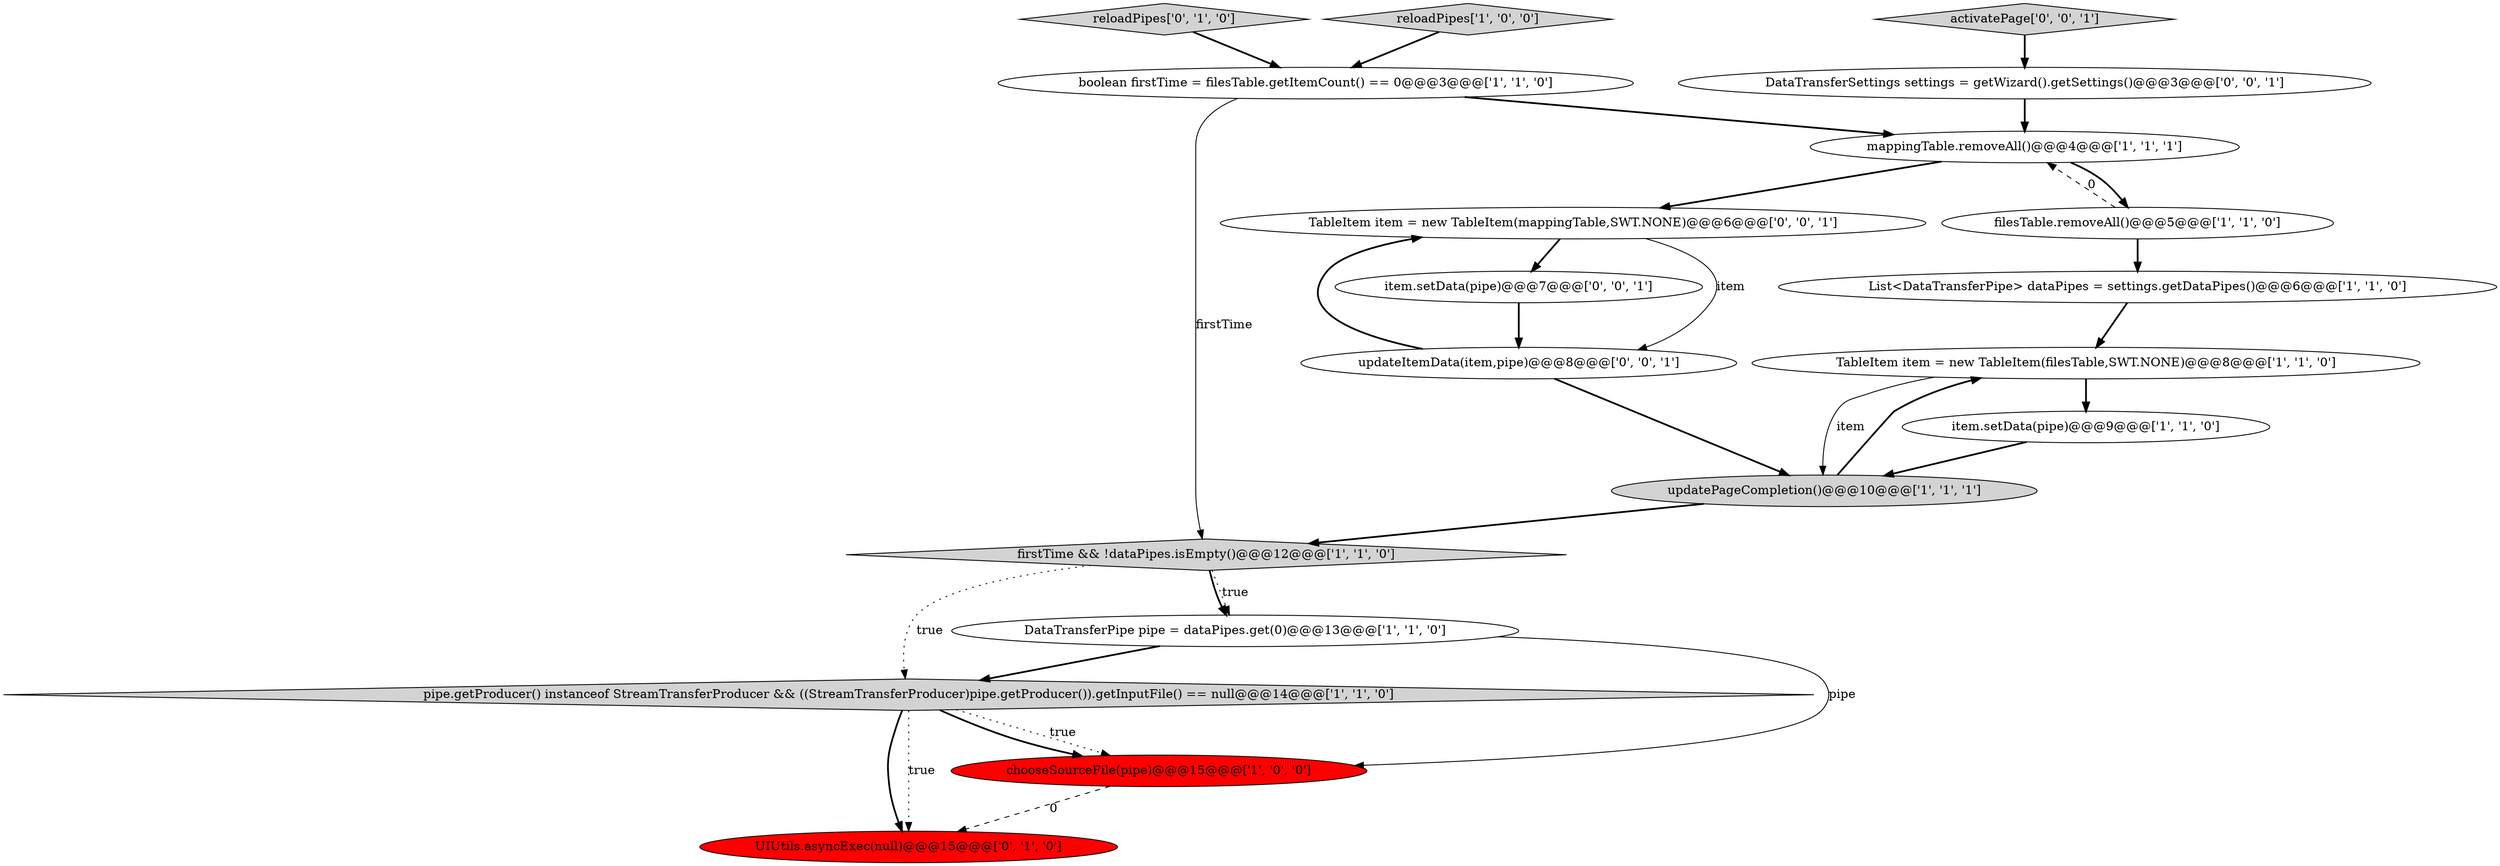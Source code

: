 digraph {
3 [style = filled, label = "reloadPipes['1', '0', '0']", fillcolor = lightgray, shape = diamond image = "AAA0AAABBB1BBB"];
6 [style = filled, label = "item.setData(pipe)@@@9@@@['1', '1', '0']", fillcolor = white, shape = ellipse image = "AAA0AAABBB1BBB"];
13 [style = filled, label = "UIUtils.asyncExec(null)@@@15@@@['0', '1', '0']", fillcolor = red, shape = ellipse image = "AAA1AAABBB2BBB"];
15 [style = filled, label = "updateItemData(item,pipe)@@@8@@@['0', '0', '1']", fillcolor = white, shape = ellipse image = "AAA0AAABBB3BBB"];
8 [style = filled, label = "filesTable.removeAll()@@@5@@@['1', '1', '0']", fillcolor = white, shape = ellipse image = "AAA0AAABBB1BBB"];
10 [style = filled, label = "updatePageCompletion()@@@10@@@['1', '1', '1']", fillcolor = lightgray, shape = ellipse image = "AAA0AAABBB1BBB"];
11 [style = filled, label = "boolean firstTime = filesTable.getItemCount() == 0@@@3@@@['1', '1', '0']", fillcolor = white, shape = ellipse image = "AAA0AAABBB1BBB"];
18 [style = filled, label = "DataTransferSettings settings = getWizard().getSettings()@@@3@@@['0', '0', '1']", fillcolor = white, shape = ellipse image = "AAA0AAABBB3BBB"];
12 [style = filled, label = "reloadPipes['0', '1', '0']", fillcolor = lightgray, shape = diamond image = "AAA0AAABBB2BBB"];
2 [style = filled, label = "List<DataTransferPipe> dataPipes = settings.getDataPipes()@@@6@@@['1', '1', '0']", fillcolor = white, shape = ellipse image = "AAA0AAABBB1BBB"];
0 [style = filled, label = "mappingTable.removeAll()@@@4@@@['1', '1', '1']", fillcolor = white, shape = ellipse image = "AAA0AAABBB1BBB"];
4 [style = filled, label = "pipe.getProducer() instanceof StreamTransferProducer && ((StreamTransferProducer)pipe.getProducer()).getInputFile() == null@@@14@@@['1', '1', '0']", fillcolor = lightgray, shape = diamond image = "AAA0AAABBB1BBB"];
1 [style = filled, label = "chooseSourceFile(pipe)@@@15@@@['1', '0', '0']", fillcolor = red, shape = ellipse image = "AAA1AAABBB1BBB"];
14 [style = filled, label = "item.setData(pipe)@@@7@@@['0', '0', '1']", fillcolor = white, shape = ellipse image = "AAA0AAABBB3BBB"];
17 [style = filled, label = "TableItem item = new TableItem(mappingTable,SWT.NONE)@@@6@@@['0', '0', '1']", fillcolor = white, shape = ellipse image = "AAA0AAABBB3BBB"];
9 [style = filled, label = "firstTime && !dataPipes.isEmpty()@@@12@@@['1', '1', '0']", fillcolor = lightgray, shape = diamond image = "AAA0AAABBB1BBB"];
16 [style = filled, label = "activatePage['0', '0', '1']", fillcolor = lightgray, shape = diamond image = "AAA0AAABBB3BBB"];
5 [style = filled, label = "TableItem item = new TableItem(filesTable,SWT.NONE)@@@8@@@['1', '1', '0']", fillcolor = white, shape = ellipse image = "AAA0AAABBB1BBB"];
7 [style = filled, label = "DataTransferPipe pipe = dataPipes.get(0)@@@13@@@['1', '1', '0']", fillcolor = white, shape = ellipse image = "AAA0AAABBB1BBB"];
15->10 [style = bold, label=""];
16->18 [style = bold, label=""];
4->1 [style = dotted, label="true"];
0->17 [style = bold, label=""];
4->13 [style = bold, label=""];
12->11 [style = bold, label=""];
3->11 [style = bold, label=""];
5->10 [style = solid, label="item"];
7->4 [style = bold, label=""];
9->7 [style = bold, label=""];
8->0 [style = dashed, label="0"];
17->15 [style = solid, label="item"];
1->13 [style = dashed, label="0"];
4->13 [style = dotted, label="true"];
15->17 [style = bold, label=""];
11->0 [style = bold, label=""];
10->5 [style = bold, label=""];
5->6 [style = bold, label=""];
11->9 [style = solid, label="firstTime"];
8->2 [style = bold, label=""];
17->14 [style = bold, label=""];
6->10 [style = bold, label=""];
7->1 [style = solid, label="pipe"];
0->8 [style = bold, label=""];
9->4 [style = dotted, label="true"];
14->15 [style = bold, label=""];
10->9 [style = bold, label=""];
4->1 [style = bold, label=""];
9->7 [style = dotted, label="true"];
18->0 [style = bold, label=""];
2->5 [style = bold, label=""];
}
